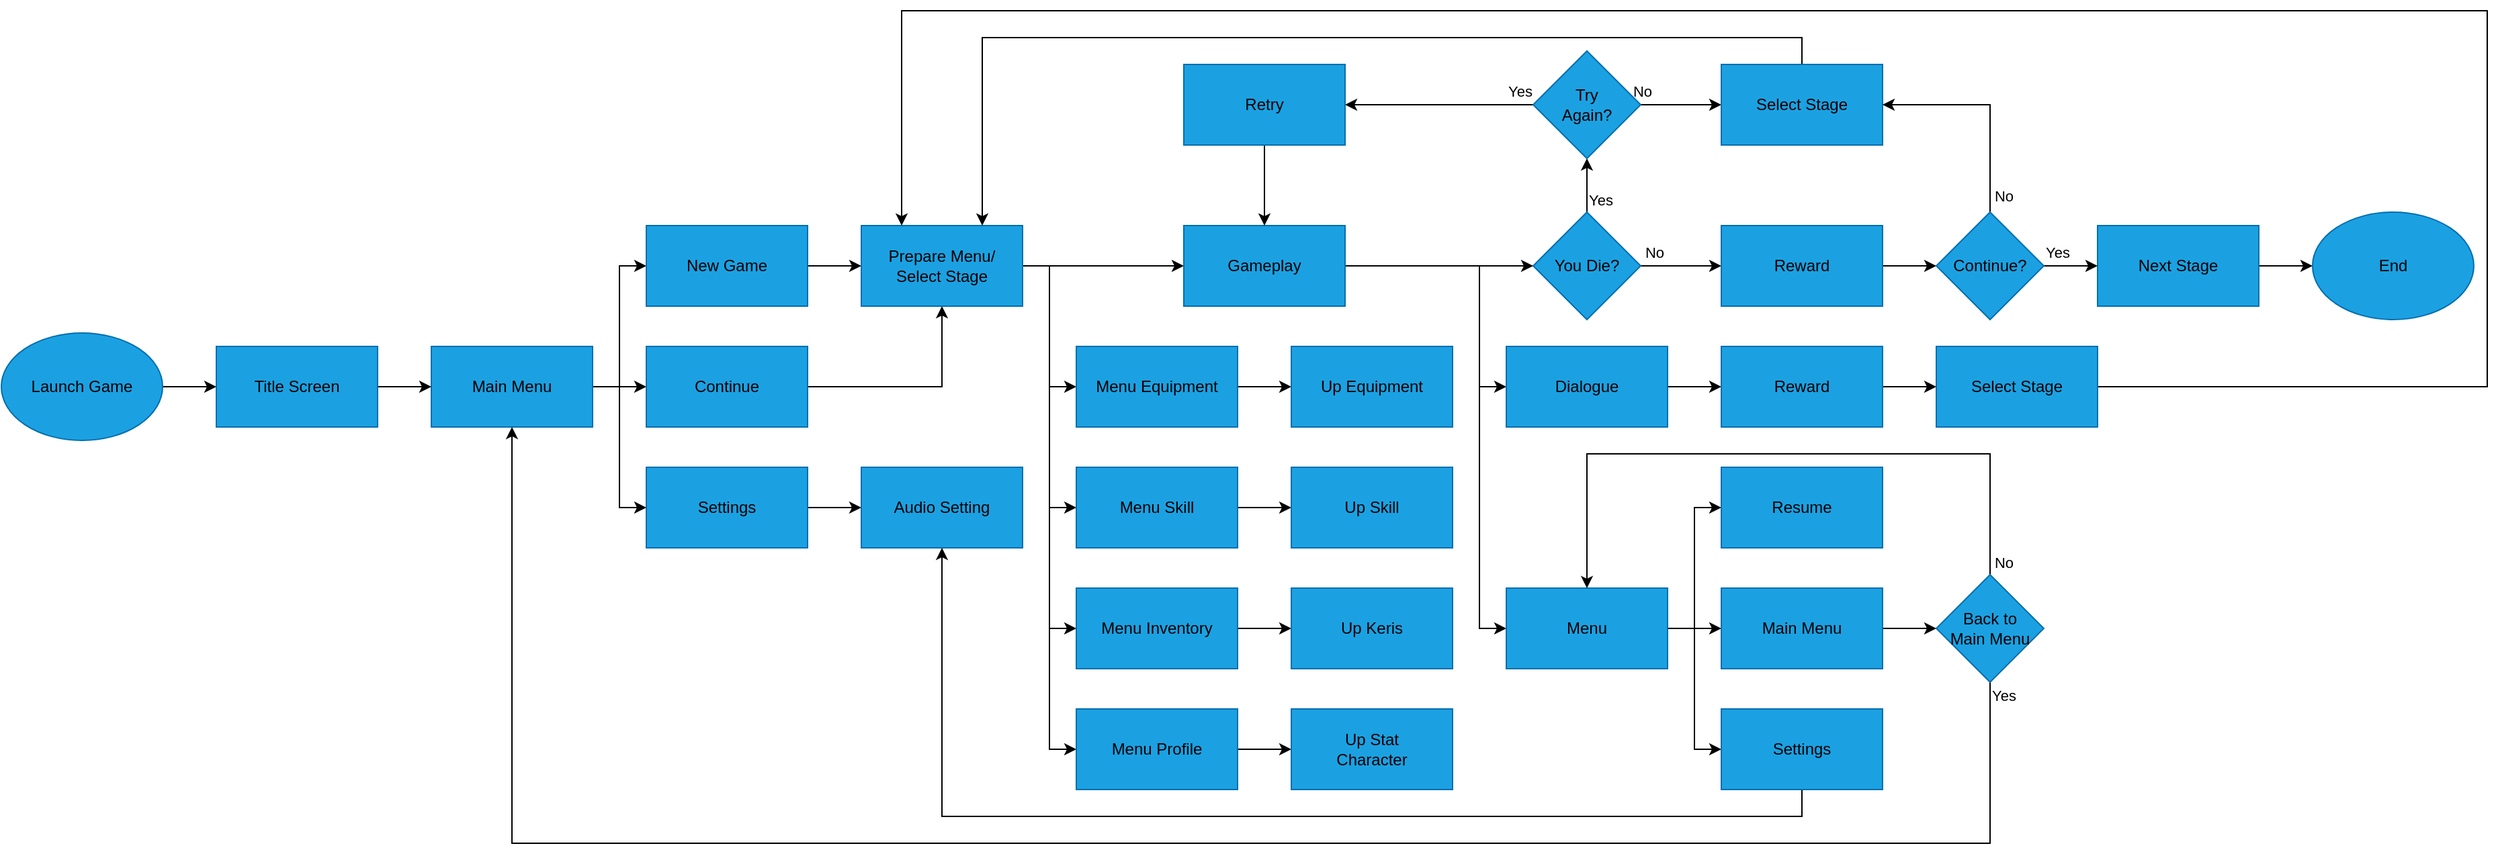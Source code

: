 <mxfile version="13.0.3" type="device"><diagram id="DEOxBGygaeEnMIOaOykS" name="Page-1"><mxGraphModel dx="1331" dy="608" grid="1" gridSize="10" guides="1" tooltips="1" connect="1" arrows="1" fold="1" page="1" pageScale="1" pageWidth="850" pageHeight="1100" math="0" shadow="0"><root><mxCell id="0"/><mxCell id="1" parent="0"/><mxCell id="n1diN1ovmiiW55k1lqKi-2" style="edgeStyle=orthogonalEdgeStyle;rounded=0;orthogonalLoop=1;jettySize=auto;html=1;exitX=1;exitY=0.5;exitDx=0;exitDy=0;entryX=0;entryY=0.5;entryDx=0;entryDy=0;" edge="1" parent="1" source="nAqE_0vR4bd-Bme944Ai-1" target="n1diN1ovmiiW55k1lqKi-1"><mxGeometry relative="1" as="geometry"/></mxCell><mxCell id="nAqE_0vR4bd-Bme944Ai-1" value="&lt;font color=&quot;#000000&quot;&gt;Launch Game&lt;/font&gt;" style="ellipse;whiteSpace=wrap;html=1;fillColor=#1ba1e2;strokeColor=#006EAF;fontColor=#ffffff;" parent="1" vertex="1"><mxGeometry x="-160" y="280" width="120" height="80" as="geometry"/></mxCell><mxCell id="nAqE_0vR4bd-Bme944Ai-48" value="" style="edgeStyle=orthogonalEdgeStyle;rounded=0;orthogonalLoop=1;jettySize=auto;html=1;" parent="1" source="nAqE_0vR4bd-Bme944Ai-2" target="nAqE_0vR4bd-Bme944Ai-47" edge="1"><mxGeometry relative="1" as="geometry"/></mxCell><mxCell id="nAqE_0vR4bd-Bme944Ai-49" value="Yes" style="edgeLabel;html=1;align=center;verticalAlign=middle;resizable=0;points=[];" parent="nAqE_0vR4bd-Bme944Ai-48" vertex="1" connectable="0"><mxGeometry x="-0.292" y="1" relative="1" as="geometry"><mxPoint x="11" y="4.48" as="offset"/></mxGeometry></mxCell><mxCell id="bRA-BpPsIUQYFZbPs7il-2" style="edgeStyle=orthogonalEdgeStyle;rounded=0;orthogonalLoop=1;jettySize=auto;html=1;exitX=1;exitY=0.5;exitDx=0;exitDy=0;entryX=0;entryY=0.5;entryDx=0;entryDy=0;" parent="1" source="nAqE_0vR4bd-Bme944Ai-2" target="bRA-BpPsIUQYFZbPs7il-1" edge="1"><mxGeometry relative="1" as="geometry"/></mxCell><mxCell id="bRA-BpPsIUQYFZbPs7il-3" value="No" style="edgeLabel;html=1;align=center;verticalAlign=middle;resizable=0;points=[];" parent="bRA-BpPsIUQYFZbPs7il-2" vertex="1" connectable="0"><mxGeometry x="-0.181" relative="1" as="geometry"><mxPoint x="-14.4" y="-10" as="offset"/></mxGeometry></mxCell><mxCell id="nAqE_0vR4bd-Bme944Ai-2" value="&lt;font color=&quot;#000000&quot;&gt;You Die?&lt;/font&gt;" style="rhombus;whiteSpace=wrap;html=1;fillColor=#1ba1e2;strokeColor=#006EAF;fontColor=#ffffff;" parent="1" vertex="1"><mxGeometry x="980" y="190" width="80" height="80" as="geometry"/></mxCell><mxCell id="nAqE_0vR4bd-Bme944Ai-56" style="edgeStyle=orthogonalEdgeStyle;rounded=0;orthogonalLoop=1;jettySize=auto;html=1;exitX=0;exitY=0.5;exitDx=0;exitDy=0;entryX=1;entryY=0.5;entryDx=0;entryDy=0;" parent="1" source="nAqE_0vR4bd-Bme944Ai-47" target="nAqE_0vR4bd-Bme944Ai-55" edge="1"><mxGeometry relative="1" as="geometry"/></mxCell><mxCell id="nAqE_0vR4bd-Bme944Ai-58" value="Yes" style="edgeLabel;html=1;align=center;verticalAlign=middle;resizable=0;points=[];" parent="nAqE_0vR4bd-Bme944Ai-56" vertex="1" connectable="0"><mxGeometry x="-0.757" relative="1" as="geometry"><mxPoint x="7" y="-10" as="offset"/></mxGeometry></mxCell><mxCell id="nAqE_0vR4bd-Bme944Ai-60" style="edgeStyle=orthogonalEdgeStyle;rounded=0;orthogonalLoop=1;jettySize=auto;html=1;exitX=1;exitY=0.5;exitDx=0;exitDy=0;entryX=0;entryY=0.5;entryDx=0;entryDy=0;" parent="1" source="nAqE_0vR4bd-Bme944Ai-47" target="nAqE_0vR4bd-Bme944Ai-59" edge="1"><mxGeometry relative="1" as="geometry"/></mxCell><mxCell id="nAqE_0vR4bd-Bme944Ai-62" value="No" style="edgeLabel;html=1;align=center;verticalAlign=middle;resizable=0;points=[];" parent="nAqE_0vR4bd-Bme944Ai-60" vertex="1" connectable="0"><mxGeometry x="-0.763" y="1" relative="1" as="geometry"><mxPoint x="-6.67" y="-9" as="offset"/></mxGeometry></mxCell><mxCell id="nAqE_0vR4bd-Bme944Ai-47" value="&lt;font color=&quot;#000000&quot;&gt;Try &lt;br&gt;Again?&lt;/font&gt;" style="rhombus;whiteSpace=wrap;html=1;fillColor=#1ba1e2;strokeColor=#006EAF;fontColor=#ffffff;" parent="1" vertex="1"><mxGeometry x="980" y="70" width="80" height="80" as="geometry"/></mxCell><mxCell id="nAqE_0vR4bd-Bme944Ai-8" style="edgeStyle=orthogonalEdgeStyle;rounded=0;orthogonalLoop=1;jettySize=auto;html=1;exitX=1;exitY=0.5;exitDx=0;exitDy=0;entryX=0;entryY=0.5;entryDx=0;entryDy=0;" parent="1" source="nAqE_0vR4bd-Bme944Ai-3" target="nAqE_0vR4bd-Bme944Ai-5" edge="1"><mxGeometry relative="1" as="geometry"/></mxCell><mxCell id="nAqE_0vR4bd-Bme944Ai-9" style="edgeStyle=orthogonalEdgeStyle;rounded=0;orthogonalLoop=1;jettySize=auto;html=1;exitX=1;exitY=0.5;exitDx=0;exitDy=0;entryX=0;entryY=0.5;entryDx=0;entryDy=0;" parent="1" source="nAqE_0vR4bd-Bme944Ai-3" target="nAqE_0vR4bd-Bme944Ai-6" edge="1"><mxGeometry relative="1" as="geometry"/></mxCell><mxCell id="nAqE_0vR4bd-Bme944Ai-10" style="edgeStyle=orthogonalEdgeStyle;rounded=0;orthogonalLoop=1;jettySize=auto;html=1;exitX=1;exitY=0.5;exitDx=0;exitDy=0;entryX=0;entryY=0.5;entryDx=0;entryDy=0;" parent="1" source="nAqE_0vR4bd-Bme944Ai-3" target="nAqE_0vR4bd-Bme944Ai-7" edge="1"><mxGeometry relative="1" as="geometry"/></mxCell><mxCell id="nAqE_0vR4bd-Bme944Ai-3" value="&lt;font color=&quot;#000000&quot;&gt;Main Menu&lt;/font&gt;" style="rounded=0;whiteSpace=wrap;html=1;fillColor=#1ba1e2;strokeColor=#006EAF;fontColor=#ffffff;" parent="1" vertex="1"><mxGeometry x="160" y="290" width="120" height="60" as="geometry"/></mxCell><mxCell id="nAqE_0vR4bd-Bme944Ai-13" style="edgeStyle=orthogonalEdgeStyle;rounded=0;orthogonalLoop=1;jettySize=auto;html=1;exitX=1;exitY=0.5;exitDx=0;exitDy=0;entryX=0.5;entryY=1;entryDx=0;entryDy=0;" parent="1" source="nAqE_0vR4bd-Bme944Ai-5" target="nAqE_0vR4bd-Bme944Ai-11" edge="1"><mxGeometry relative="1" as="geometry"/></mxCell><mxCell id="nAqE_0vR4bd-Bme944Ai-5" value="&lt;font color=&quot;#000000&quot;&gt;Continue&lt;/font&gt;" style="rounded=0;whiteSpace=wrap;html=1;fillColor=#1ba1e2;strokeColor=#006EAF;fontColor=#ffffff;" parent="1" vertex="1"><mxGeometry x="320" y="290" width="120" height="60" as="geometry"/></mxCell><mxCell id="nAqE_0vR4bd-Bme944Ai-12" style="edgeStyle=orthogonalEdgeStyle;rounded=0;orthogonalLoop=1;jettySize=auto;html=1;exitX=1;exitY=0.5;exitDx=0;exitDy=0;entryX=0;entryY=0.5;entryDx=0;entryDy=0;" parent="1" source="nAqE_0vR4bd-Bme944Ai-6" target="nAqE_0vR4bd-Bme944Ai-11" edge="1"><mxGeometry relative="1" as="geometry"/></mxCell><mxCell id="nAqE_0vR4bd-Bme944Ai-6" value="&lt;font color=&quot;#000000&quot;&gt;New Game&lt;/font&gt;" style="rounded=0;whiteSpace=wrap;html=1;fillColor=#1ba1e2;strokeColor=#006EAF;fontColor=#ffffff;" parent="1" vertex="1"><mxGeometry x="320" y="200" width="120" height="60" as="geometry"/></mxCell><mxCell id="nAqE_0vR4bd-Bme944Ai-15" style="edgeStyle=orthogonalEdgeStyle;rounded=0;orthogonalLoop=1;jettySize=auto;html=1;exitX=1;exitY=0.5;exitDx=0;exitDy=0;entryX=0;entryY=0.5;entryDx=0;entryDy=0;" parent="1" source="nAqE_0vR4bd-Bme944Ai-7" target="nAqE_0vR4bd-Bme944Ai-14" edge="1"><mxGeometry relative="1" as="geometry"/></mxCell><mxCell id="nAqE_0vR4bd-Bme944Ai-7" value="&lt;font color=&quot;#000000&quot;&gt;Settings&lt;/font&gt;" style="rounded=0;whiteSpace=wrap;html=1;fillColor=#1ba1e2;strokeColor=#006EAF;fontColor=#ffffff;" parent="1" vertex="1"><mxGeometry x="320" y="380" width="120" height="60" as="geometry"/></mxCell><mxCell id="nAqE_0vR4bd-Bme944Ai-17" style="edgeStyle=orthogonalEdgeStyle;rounded=0;orthogonalLoop=1;jettySize=auto;html=1;exitX=1;exitY=0.5;exitDx=0;exitDy=0;entryX=0;entryY=0.5;entryDx=0;entryDy=0;" parent="1" source="nAqE_0vR4bd-Bme944Ai-11" target="nAqE_0vR4bd-Bme944Ai-16" edge="1"><mxGeometry relative="1" as="geometry"/></mxCell><mxCell id="nAqE_0vR4bd-Bme944Ai-19" style="edgeStyle=orthogonalEdgeStyle;rounded=0;orthogonalLoop=1;jettySize=auto;html=1;exitX=1;exitY=0.5;exitDx=0;exitDy=0;entryX=0;entryY=0.5;entryDx=0;entryDy=0;" parent="1" source="nAqE_0vR4bd-Bme944Ai-11" target="nAqE_0vR4bd-Bme944Ai-18" edge="1"><mxGeometry relative="1" as="geometry"/></mxCell><mxCell id="nAqE_0vR4bd-Bme944Ai-21" style="edgeStyle=orthogonalEdgeStyle;rounded=0;orthogonalLoop=1;jettySize=auto;html=1;exitX=1;exitY=0.5;exitDx=0;exitDy=0;entryX=0;entryY=0.5;entryDx=0;entryDy=0;" parent="1" source="nAqE_0vR4bd-Bme944Ai-11" target="nAqE_0vR4bd-Bme944Ai-20" edge="1"><mxGeometry relative="1" as="geometry"/></mxCell><mxCell id="nAqE_0vR4bd-Bme944Ai-23" style="edgeStyle=orthogonalEdgeStyle;rounded=0;orthogonalLoop=1;jettySize=auto;html=1;exitX=1;exitY=0.5;exitDx=0;exitDy=0;entryX=0;entryY=0.5;entryDx=0;entryDy=0;" parent="1" source="nAqE_0vR4bd-Bme944Ai-11" target="nAqE_0vR4bd-Bme944Ai-22" edge="1"><mxGeometry relative="1" as="geometry"/></mxCell><mxCell id="nAqE_0vR4bd-Bme944Ai-33" style="edgeStyle=orthogonalEdgeStyle;rounded=0;orthogonalLoop=1;jettySize=auto;html=1;exitX=1;exitY=0.5;exitDx=0;exitDy=0;entryX=0;entryY=0.5;entryDx=0;entryDy=0;" parent="1" source="nAqE_0vR4bd-Bme944Ai-11" target="nAqE_0vR4bd-Bme944Ai-32" edge="1"><mxGeometry relative="1" as="geometry"/></mxCell><mxCell id="nAqE_0vR4bd-Bme944Ai-11" value="&lt;font color=&quot;#000000&quot;&gt;Prepare Menu/&lt;br&gt;Select Stage&lt;br&gt;&lt;/font&gt;" style="rounded=0;whiteSpace=wrap;html=1;fillColor=#1ba1e2;strokeColor=#006EAF;fontColor=#ffffff;" parent="1" vertex="1"><mxGeometry x="480" y="200" width="120" height="60" as="geometry"/></mxCell><mxCell id="nAqE_0vR4bd-Bme944Ai-14" value="&lt;font color=&quot;#000000&quot;&gt;Audio Setting&lt;/font&gt;" style="rounded=0;whiteSpace=wrap;html=1;fillColor=#1ba1e2;strokeColor=#006EAF;fontColor=#ffffff;" parent="1" vertex="1"><mxGeometry x="480" y="380" width="120" height="60" as="geometry"/></mxCell><mxCell id="nAqE_0vR4bd-Bme944Ai-27" style="edgeStyle=orthogonalEdgeStyle;rounded=0;orthogonalLoop=1;jettySize=auto;html=1;exitX=1;exitY=0.5;exitDx=0;exitDy=0;entryX=0;entryY=0.5;entryDx=0;entryDy=0;" parent="1" source="nAqE_0vR4bd-Bme944Ai-16" target="nAqE_0vR4bd-Bme944Ai-26" edge="1"><mxGeometry relative="1" as="geometry"/></mxCell><mxCell id="nAqE_0vR4bd-Bme944Ai-16" value="&lt;font color=&quot;#000000&quot;&gt;Menu Equipment&lt;/font&gt;" style="rounded=0;whiteSpace=wrap;html=1;fillColor=#1ba1e2;strokeColor=#006EAF;fontColor=#ffffff;" parent="1" vertex="1"><mxGeometry x="640" y="290" width="120" height="60" as="geometry"/></mxCell><mxCell id="nAqE_0vR4bd-Bme944Ai-25" style="edgeStyle=orthogonalEdgeStyle;rounded=0;orthogonalLoop=1;jettySize=auto;html=1;exitX=1;exitY=0.5;exitDx=0;exitDy=0;entryX=0;entryY=0.5;entryDx=0;entryDy=0;" parent="1" source="nAqE_0vR4bd-Bme944Ai-18" target="nAqE_0vR4bd-Bme944Ai-24" edge="1"><mxGeometry relative="1" as="geometry"/></mxCell><mxCell id="nAqE_0vR4bd-Bme944Ai-18" value="&lt;font color=&quot;#000000&quot;&gt;Menu Skill&lt;/font&gt;" style="rounded=0;whiteSpace=wrap;html=1;fillColor=#1ba1e2;strokeColor=#006EAF;fontColor=#ffffff;" parent="1" vertex="1"><mxGeometry x="640" y="380" width="120" height="60" as="geometry"/></mxCell><mxCell id="nAqE_0vR4bd-Bme944Ai-29" style="edgeStyle=orthogonalEdgeStyle;rounded=0;orthogonalLoop=1;jettySize=auto;html=1;exitX=1;exitY=0.5;exitDx=0;exitDy=0;entryX=0;entryY=0.5;entryDx=0;entryDy=0;" parent="1" source="nAqE_0vR4bd-Bme944Ai-20" target="nAqE_0vR4bd-Bme944Ai-28" edge="1"><mxGeometry relative="1" as="geometry"/></mxCell><mxCell id="nAqE_0vR4bd-Bme944Ai-20" value="&lt;font color=&quot;#000000&quot;&gt;Menu Inventory&lt;/font&gt;" style="rounded=0;whiteSpace=wrap;html=1;fillColor=#1ba1e2;strokeColor=#006EAF;fontColor=#ffffff;" parent="1" vertex="1"><mxGeometry x="640" y="470" width="120" height="60" as="geometry"/></mxCell><mxCell id="nAqE_0vR4bd-Bme944Ai-31" style="edgeStyle=orthogonalEdgeStyle;rounded=0;orthogonalLoop=1;jettySize=auto;html=1;exitX=1;exitY=0.5;exitDx=0;exitDy=0;entryX=0;entryY=0.5;entryDx=0;entryDy=0;" parent="1" source="nAqE_0vR4bd-Bme944Ai-22" target="nAqE_0vR4bd-Bme944Ai-30" edge="1"><mxGeometry relative="1" as="geometry"/></mxCell><mxCell id="nAqE_0vR4bd-Bme944Ai-22" value="&lt;font color=&quot;#000000&quot;&gt;Menu Profile&lt;/font&gt;" style="rounded=0;whiteSpace=wrap;html=1;fillColor=#1ba1e2;strokeColor=#006EAF;fontColor=#ffffff;" parent="1" vertex="1"><mxGeometry x="640" y="560" width="120" height="60" as="geometry"/></mxCell><mxCell id="nAqE_0vR4bd-Bme944Ai-24" value="&lt;font color=&quot;#000000&quot;&gt;Up Skill&lt;/font&gt;" style="rounded=0;whiteSpace=wrap;html=1;fillColor=#1ba1e2;strokeColor=#006EAF;fontColor=#ffffff;" parent="1" vertex="1"><mxGeometry x="800" y="380" width="120" height="60" as="geometry"/></mxCell><mxCell id="nAqE_0vR4bd-Bme944Ai-26" value="&lt;font color=&quot;#000000&quot;&gt;Up Equipment&lt;/font&gt;" style="rounded=0;whiteSpace=wrap;html=1;fillColor=#1ba1e2;strokeColor=#006EAF;fontColor=#ffffff;" parent="1" vertex="1"><mxGeometry x="800" y="290" width="120" height="60" as="geometry"/></mxCell><mxCell id="nAqE_0vR4bd-Bme944Ai-28" value="&lt;font color=&quot;#000000&quot;&gt;Up Keris&lt;/font&gt;" style="rounded=0;whiteSpace=wrap;html=1;fillColor=#1ba1e2;strokeColor=#006EAF;fontColor=#ffffff;" parent="1" vertex="1"><mxGeometry x="800" y="470" width="120" height="60" as="geometry"/></mxCell><mxCell id="nAqE_0vR4bd-Bme944Ai-30" value="&lt;font color=&quot;#000000&quot;&gt;Up Stat &lt;br&gt;Character&lt;/font&gt;" style="rounded=0;whiteSpace=wrap;html=1;fillColor=#1ba1e2;strokeColor=#006EAF;fontColor=#ffffff;" parent="1" vertex="1"><mxGeometry x="800" y="560" width="120" height="60" as="geometry"/></mxCell><mxCell id="nAqE_0vR4bd-Bme944Ai-35" style="edgeStyle=orthogonalEdgeStyle;rounded=0;orthogonalLoop=1;jettySize=auto;html=1;exitX=1;exitY=0.5;exitDx=0;exitDy=0;entryX=0;entryY=0.5;entryDx=0;entryDy=0;" parent="1" source="nAqE_0vR4bd-Bme944Ai-32" target="nAqE_0vR4bd-Bme944Ai-34" edge="1"><mxGeometry relative="1" as="geometry"><Array as="points"><mxPoint x="940" y="230"/><mxPoint x="940" y="320"/></Array></mxGeometry></mxCell><mxCell id="nAqE_0vR4bd-Bme944Ai-37" style="edgeStyle=orthogonalEdgeStyle;rounded=0;orthogonalLoop=1;jettySize=auto;html=1;exitX=1;exitY=0.5;exitDx=0;exitDy=0;entryX=0;entryY=0.5;entryDx=0;entryDy=0;" parent="1" source="nAqE_0vR4bd-Bme944Ai-32" target="nAqE_0vR4bd-Bme944Ai-36" edge="1"><mxGeometry relative="1" as="geometry"><Array as="points"><mxPoint x="940" y="230"/><mxPoint x="940" y="500"/></Array></mxGeometry></mxCell><mxCell id="nAqE_0vR4bd-Bme944Ai-46" style="edgeStyle=orthogonalEdgeStyle;rounded=0;orthogonalLoop=1;jettySize=auto;html=1;exitX=1;exitY=0.5;exitDx=0;exitDy=0;entryX=0;entryY=0.5;entryDx=0;entryDy=0;" parent="1" source="nAqE_0vR4bd-Bme944Ai-32" target="nAqE_0vR4bd-Bme944Ai-2" edge="1"><mxGeometry relative="1" as="geometry"/></mxCell><mxCell id="nAqE_0vR4bd-Bme944Ai-32" value="&lt;font color=&quot;#000000&quot;&gt;Gameplay&lt;/font&gt;" style="rounded=0;whiteSpace=wrap;html=1;fillColor=#1ba1e2;strokeColor=#006EAF;fontColor=#ffffff;" parent="1" vertex="1"><mxGeometry x="720" y="200" width="120" height="60" as="geometry"/></mxCell><mxCell id="OM6zWFSqh2vricCDPdjW-8" style="edgeStyle=orthogonalEdgeStyle;rounded=0;orthogonalLoop=1;jettySize=auto;html=1;exitX=1;exitY=0.5;exitDx=0;exitDy=0;entryX=0;entryY=0.5;entryDx=0;entryDy=0;" parent="1" source="nAqE_0vR4bd-Bme944Ai-34" target="OM6zWFSqh2vricCDPdjW-7" edge="1"><mxGeometry relative="1" as="geometry"/></mxCell><mxCell id="nAqE_0vR4bd-Bme944Ai-34" value="&lt;font color=&quot;#000000&quot;&gt;Dialogue&lt;/font&gt;" style="rounded=0;whiteSpace=wrap;html=1;fillColor=#1ba1e2;strokeColor=#006EAF;fontColor=#ffffff;" parent="1" vertex="1"><mxGeometry x="960" y="290" width="120" height="60" as="geometry"/></mxCell><mxCell id="nAqE_0vR4bd-Bme944Ai-39" style="edgeStyle=orthogonalEdgeStyle;rounded=0;orthogonalLoop=1;jettySize=auto;html=1;exitX=1;exitY=0.5;exitDx=0;exitDy=0;entryX=0;entryY=0.5;entryDx=0;entryDy=0;" parent="1" source="nAqE_0vR4bd-Bme944Ai-36" target="nAqE_0vR4bd-Bme944Ai-38" edge="1"><mxGeometry relative="1" as="geometry"/></mxCell><mxCell id="nAqE_0vR4bd-Bme944Ai-41" style="edgeStyle=orthogonalEdgeStyle;rounded=0;orthogonalLoop=1;jettySize=auto;html=1;exitX=1;exitY=0.5;exitDx=0;exitDy=0;entryX=0;entryY=0.5;entryDx=0;entryDy=0;" parent="1" source="nAqE_0vR4bd-Bme944Ai-36" target="nAqE_0vR4bd-Bme944Ai-40" edge="1"><mxGeometry relative="1" as="geometry"/></mxCell><mxCell id="nAqE_0vR4bd-Bme944Ai-43" style="edgeStyle=orthogonalEdgeStyle;rounded=0;orthogonalLoop=1;jettySize=auto;html=1;exitX=1;exitY=0.5;exitDx=0;exitDy=0;entryX=0;entryY=0.5;entryDx=0;entryDy=0;" parent="1" source="nAqE_0vR4bd-Bme944Ai-36" target="nAqE_0vR4bd-Bme944Ai-42" edge="1"><mxGeometry relative="1" as="geometry"/></mxCell><mxCell id="nAqE_0vR4bd-Bme944Ai-36" value="&lt;font color=&quot;#000000&quot;&gt;Menu&lt;/font&gt;" style="rounded=0;whiteSpace=wrap;html=1;fillColor=#1ba1e2;strokeColor=#006EAF;fontColor=#ffffff;" parent="1" vertex="1"><mxGeometry x="960" y="470" width="120" height="60" as="geometry"/></mxCell><mxCell id="nAqE_0vR4bd-Bme944Ai-38" value="&lt;font color=&quot;#000000&quot;&gt;Resume&lt;/font&gt;" style="rounded=0;whiteSpace=wrap;html=1;fillColor=#1ba1e2;strokeColor=#006EAF;fontColor=#ffffff;" parent="1" vertex="1"><mxGeometry x="1120" y="380" width="120" height="60" as="geometry"/></mxCell><mxCell id="nAqE_0vR4bd-Bme944Ai-66" style="edgeStyle=orthogonalEdgeStyle;rounded=0;orthogonalLoop=1;jettySize=auto;html=1;exitX=1;exitY=0.5;exitDx=0;exitDy=0;entryX=0;entryY=0.5;entryDx=0;entryDy=0;" parent="1" source="nAqE_0vR4bd-Bme944Ai-40" target="nAqE_0vR4bd-Bme944Ai-65" edge="1"><mxGeometry relative="1" as="geometry"/></mxCell><mxCell id="nAqE_0vR4bd-Bme944Ai-40" value="&lt;font color=&quot;#000000&quot;&gt;Main Menu&lt;/font&gt;" style="rounded=0;whiteSpace=wrap;html=1;fillColor=#1ba1e2;strokeColor=#006EAF;fontColor=#ffffff;" parent="1" vertex="1"><mxGeometry x="1120" y="470" width="120" height="60" as="geometry"/></mxCell><mxCell id="nAqE_0vR4bd-Bme944Ai-45" style="edgeStyle=orthogonalEdgeStyle;rounded=0;orthogonalLoop=1;jettySize=auto;html=1;exitX=0.5;exitY=1;exitDx=0;exitDy=0;entryX=0.5;entryY=1;entryDx=0;entryDy=0;" parent="1" source="nAqE_0vR4bd-Bme944Ai-42" target="nAqE_0vR4bd-Bme944Ai-14" edge="1"><mxGeometry relative="1" as="geometry"/></mxCell><mxCell id="nAqE_0vR4bd-Bme944Ai-42" value="&lt;font color=&quot;#000000&quot;&gt;Settings&lt;/font&gt;" style="rounded=0;whiteSpace=wrap;html=1;fillColor=#1ba1e2;strokeColor=#006EAF;fontColor=#ffffff;" parent="1" vertex="1"><mxGeometry x="1120" y="560" width="120" height="60" as="geometry"/></mxCell><mxCell id="nAqE_0vR4bd-Bme944Ai-64" style="edgeStyle=orthogonalEdgeStyle;rounded=0;orthogonalLoop=1;jettySize=auto;html=1;exitX=1;exitY=0.5;exitDx=0;exitDy=0;entryX=0;entryY=0.5;entryDx=0;entryDy=0;" parent="1" source="nAqE_0vR4bd-Bme944Ai-50" target="nAqE_0vR4bd-Bme944Ai-63" edge="1"><mxGeometry relative="1" as="geometry"/></mxCell><mxCell id="nAqE_0vR4bd-Bme944Ai-50" value="&lt;font color=&quot;#000000&quot;&gt;Next Stage&lt;/font&gt;" style="rounded=0;whiteSpace=wrap;html=1;fillColor=#1ba1e2;strokeColor=#006EAF;fontColor=#ffffff;" parent="1" vertex="1"><mxGeometry x="1400" y="200" width="120" height="60" as="geometry"/></mxCell><mxCell id="nAqE_0vR4bd-Bme944Ai-57" style="edgeStyle=orthogonalEdgeStyle;rounded=0;orthogonalLoop=1;jettySize=auto;html=1;exitX=0.5;exitY=1;exitDx=0;exitDy=0;entryX=0.5;entryY=0;entryDx=0;entryDy=0;" parent="1" source="nAqE_0vR4bd-Bme944Ai-55" target="nAqE_0vR4bd-Bme944Ai-32" edge="1"><mxGeometry relative="1" as="geometry"/></mxCell><mxCell id="nAqE_0vR4bd-Bme944Ai-55" value="&lt;font color=&quot;#000000&quot;&gt;Retry&lt;/font&gt;" style="rounded=0;whiteSpace=wrap;html=1;fillColor=#1ba1e2;strokeColor=#006EAF;fontColor=#ffffff;" parent="1" vertex="1"><mxGeometry x="720" y="80" width="120" height="60" as="geometry"/></mxCell><mxCell id="nAqE_0vR4bd-Bme944Ai-61" style="edgeStyle=orthogonalEdgeStyle;rounded=0;orthogonalLoop=1;jettySize=auto;html=1;exitX=0.5;exitY=0;exitDx=0;exitDy=0;entryX=0.75;entryY=0;entryDx=0;entryDy=0;" parent="1" source="nAqE_0vR4bd-Bme944Ai-59" target="nAqE_0vR4bd-Bme944Ai-11" edge="1"><mxGeometry relative="1" as="geometry"/></mxCell><mxCell id="nAqE_0vR4bd-Bme944Ai-59" value="&lt;font color=&quot;#000000&quot;&gt;Select Stage&lt;/font&gt;" style="rounded=0;whiteSpace=wrap;html=1;fillColor=#1ba1e2;strokeColor=#006EAF;fontColor=#ffffff;" parent="1" vertex="1"><mxGeometry x="1120" y="80" width="120" height="60" as="geometry"/></mxCell><mxCell id="nAqE_0vR4bd-Bme944Ai-63" value="&lt;font color=&quot;#000000&quot;&gt;End&lt;/font&gt;" style="ellipse;whiteSpace=wrap;html=1;fillColor=#1ba1e2;strokeColor=#006EAF;fontColor=#ffffff;" parent="1" vertex="1"><mxGeometry x="1560" y="190" width="120" height="80" as="geometry"/></mxCell><mxCell id="nAqE_0vR4bd-Bme944Ai-68" style="edgeStyle=orthogonalEdgeStyle;rounded=0;orthogonalLoop=1;jettySize=auto;html=1;exitX=0.5;exitY=0;exitDx=0;exitDy=0;entryX=0.5;entryY=0;entryDx=0;entryDy=0;" parent="1" source="nAqE_0vR4bd-Bme944Ai-65" target="nAqE_0vR4bd-Bme944Ai-36" edge="1"><mxGeometry relative="1" as="geometry"><Array as="points"><mxPoint x="1320" y="370"/><mxPoint x="1020" y="370"/></Array></mxGeometry></mxCell><mxCell id="nAqE_0vR4bd-Bme944Ai-69" value="No" style="edgeLabel;html=1;align=center;verticalAlign=middle;resizable=0;points=[];" parent="nAqE_0vR4bd-Bme944Ai-68" vertex="1" connectable="0"><mxGeometry x="-0.929" y="3" relative="1" as="geometry"><mxPoint x="13" y="8" as="offset"/></mxGeometry></mxCell><mxCell id="nAqE_0vR4bd-Bme944Ai-70" style="edgeStyle=orthogonalEdgeStyle;rounded=0;orthogonalLoop=1;jettySize=auto;html=1;exitX=0.5;exitY=1;exitDx=0;exitDy=0;entryX=0.5;entryY=1;entryDx=0;entryDy=0;" parent="1" source="nAqE_0vR4bd-Bme944Ai-65" target="nAqE_0vR4bd-Bme944Ai-3" edge="1"><mxGeometry relative="1" as="geometry"><Array as="points"><mxPoint x="1320" y="660"/><mxPoint x="220" y="660"/></Array></mxGeometry></mxCell><mxCell id="nAqE_0vR4bd-Bme944Ai-71" value="Yes" style="edgeLabel;html=1;align=center;verticalAlign=middle;resizable=0;points=[];" parent="nAqE_0vR4bd-Bme944Ai-70" vertex="1" connectable="0"><mxGeometry x="-0.984" relative="1" as="geometry"><mxPoint x="10" y="-2" as="offset"/></mxGeometry></mxCell><mxCell id="nAqE_0vR4bd-Bme944Ai-65" value="&lt;font color=&quot;#000000&quot;&gt;Back to&lt;br&gt;Main Menu&lt;br&gt;&lt;/font&gt;" style="rhombus;whiteSpace=wrap;html=1;fillColor=#1ba1e2;strokeColor=#006EAF;fontColor=#ffffff;" parent="1" vertex="1"><mxGeometry x="1280" y="460" width="80" height="80" as="geometry"/></mxCell><mxCell id="bRA-BpPsIUQYFZbPs7il-6" style="edgeStyle=orthogonalEdgeStyle;rounded=0;orthogonalLoop=1;jettySize=auto;html=1;exitX=1;exitY=0.5;exitDx=0;exitDy=0;entryX=0;entryY=0.5;entryDx=0;entryDy=0;" parent="1" source="bRA-BpPsIUQYFZbPs7il-1" target="bRA-BpPsIUQYFZbPs7il-5" edge="1"><mxGeometry relative="1" as="geometry"/></mxCell><mxCell id="bRA-BpPsIUQYFZbPs7il-1" value="&lt;font color=&quot;#000000&quot;&gt;Reward&lt;/font&gt;" style="rounded=0;whiteSpace=wrap;html=1;fillColor=#1ba1e2;strokeColor=#006EAF;fontColor=#ffffff;" parent="1" vertex="1"><mxGeometry x="1120" y="200" width="120" height="60" as="geometry"/></mxCell><mxCell id="bRA-BpPsIUQYFZbPs7il-7" style="edgeStyle=orthogonalEdgeStyle;rounded=0;orthogonalLoop=1;jettySize=auto;html=1;exitX=1;exitY=0.5;exitDx=0;exitDy=0;entryX=0;entryY=0.5;entryDx=0;entryDy=0;" parent="1" source="bRA-BpPsIUQYFZbPs7il-5" target="nAqE_0vR4bd-Bme944Ai-50" edge="1"><mxGeometry relative="1" as="geometry"/></mxCell><mxCell id="bRA-BpPsIUQYFZbPs7il-8" value="Yes" style="edgeLabel;html=1;align=center;verticalAlign=middle;resizable=0;points=[];" parent="bRA-BpPsIUQYFZbPs7il-7" vertex="1" connectable="0"><mxGeometry x="-0.283" relative="1" as="geometry"><mxPoint x="-4.29" y="-10" as="offset"/></mxGeometry></mxCell><mxCell id="bRA-BpPsIUQYFZbPs7il-10" style="edgeStyle=orthogonalEdgeStyle;rounded=0;orthogonalLoop=1;jettySize=auto;html=1;exitX=0.5;exitY=0;exitDx=0;exitDy=0;entryX=1;entryY=0.5;entryDx=0;entryDy=0;" parent="1" source="bRA-BpPsIUQYFZbPs7il-5" target="nAqE_0vR4bd-Bme944Ai-59" edge="1"><mxGeometry relative="1" as="geometry"/></mxCell><mxCell id="bRA-BpPsIUQYFZbPs7il-11" value="No" style="edgeLabel;html=1;align=center;verticalAlign=middle;resizable=0;points=[];" parent="bRA-BpPsIUQYFZbPs7il-10" vertex="1" connectable="0"><mxGeometry x="-0.848" y="-1" relative="1" as="geometry"><mxPoint x="9" as="offset"/></mxGeometry></mxCell><mxCell id="bRA-BpPsIUQYFZbPs7il-5" value="&lt;font color=&quot;#000000&quot;&gt;Continue?&lt;/font&gt;" style="rhombus;whiteSpace=wrap;html=1;fillColor=#1ba1e2;strokeColor=#006EAF;fontColor=#ffffff;" parent="1" vertex="1"><mxGeometry x="1280" y="190" width="80" height="80" as="geometry"/></mxCell><mxCell id="OM6zWFSqh2vricCDPdjW-10" style="edgeStyle=orthogonalEdgeStyle;rounded=0;orthogonalLoop=1;jettySize=auto;html=1;exitX=1;exitY=0.5;exitDx=0;exitDy=0;entryX=0;entryY=0.5;entryDx=0;entryDy=0;" parent="1" source="OM6zWFSqh2vricCDPdjW-7" target="OM6zWFSqh2vricCDPdjW-9" edge="1"><mxGeometry relative="1" as="geometry"/></mxCell><mxCell id="OM6zWFSqh2vricCDPdjW-7" value="&lt;font color=&quot;#000000&quot;&gt;Reward&lt;/font&gt;" style="rounded=0;whiteSpace=wrap;html=1;fillColor=#1ba1e2;strokeColor=#006EAF;fontColor=#ffffff;" parent="1" vertex="1"><mxGeometry x="1120" y="290" width="120" height="60" as="geometry"/></mxCell><mxCell id="OM6zWFSqh2vricCDPdjW-11" style="edgeStyle=orthogonalEdgeStyle;rounded=0;orthogonalLoop=1;jettySize=auto;html=1;exitX=1;exitY=0.5;exitDx=0;exitDy=0;entryX=0.25;entryY=0;entryDx=0;entryDy=0;" parent="1" source="OM6zWFSqh2vricCDPdjW-9" target="nAqE_0vR4bd-Bme944Ai-11" edge="1"><mxGeometry relative="1" as="geometry"><Array as="points"><mxPoint x="1690" y="320"/><mxPoint x="1690" y="40"/><mxPoint x="510" y="40"/></Array></mxGeometry></mxCell><mxCell id="OM6zWFSqh2vricCDPdjW-9" value="&lt;font color=&quot;#000000&quot;&gt;Select Stage&lt;/font&gt;" style="rounded=0;whiteSpace=wrap;html=1;fillColor=#1ba1e2;strokeColor=#006EAF;fontColor=#ffffff;" parent="1" vertex="1"><mxGeometry x="1280" y="290" width="120" height="60" as="geometry"/></mxCell><mxCell id="n1diN1ovmiiW55k1lqKi-3" style="edgeStyle=orthogonalEdgeStyle;rounded=0;orthogonalLoop=1;jettySize=auto;html=1;exitX=1;exitY=0.5;exitDx=0;exitDy=0;entryX=0;entryY=0.5;entryDx=0;entryDy=0;" edge="1" parent="1" source="n1diN1ovmiiW55k1lqKi-1" target="nAqE_0vR4bd-Bme944Ai-3"><mxGeometry relative="1" as="geometry"/></mxCell><mxCell id="n1diN1ovmiiW55k1lqKi-1" value="&lt;font color=&quot;#000000&quot;&gt;Title Screen&lt;/font&gt;" style="rounded=0;whiteSpace=wrap;html=1;fillColor=#1ba1e2;strokeColor=#006EAF;fontColor=#ffffff;" vertex="1" parent="1"><mxGeometry y="290" width="120" height="60" as="geometry"/></mxCell></root></mxGraphModel></diagram></mxfile>